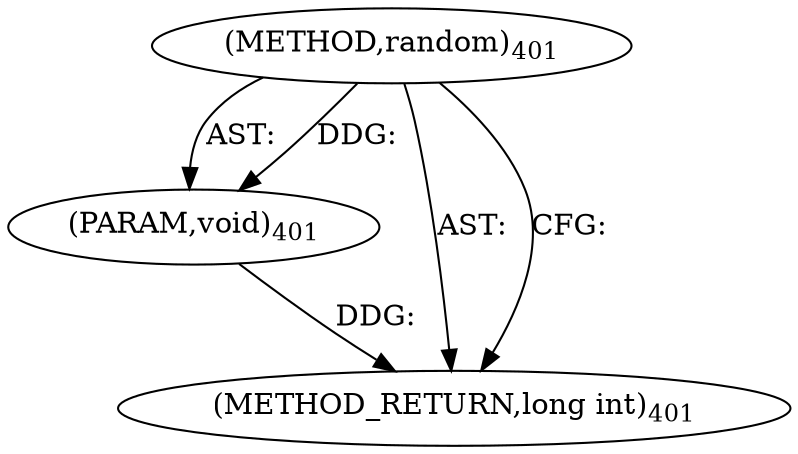 digraph "random" {  
"21754" [label = <(METHOD,random)<SUB>401</SUB>> ]
"21755" [label = <(PARAM,void)<SUB>401</SUB>> ]
"21756" [label = <(METHOD_RETURN,long int)<SUB>401</SUB>> ]
  "21754" -> "21755"  [ label = "AST: "] 
  "21754" -> "21756"  [ label = "AST: "] 
  "21754" -> "21756"  [ label = "CFG: "] 
  "21755" -> "21756"  [ label = "DDG: "] 
  "21754" -> "21755"  [ label = "DDG: "] 
}
